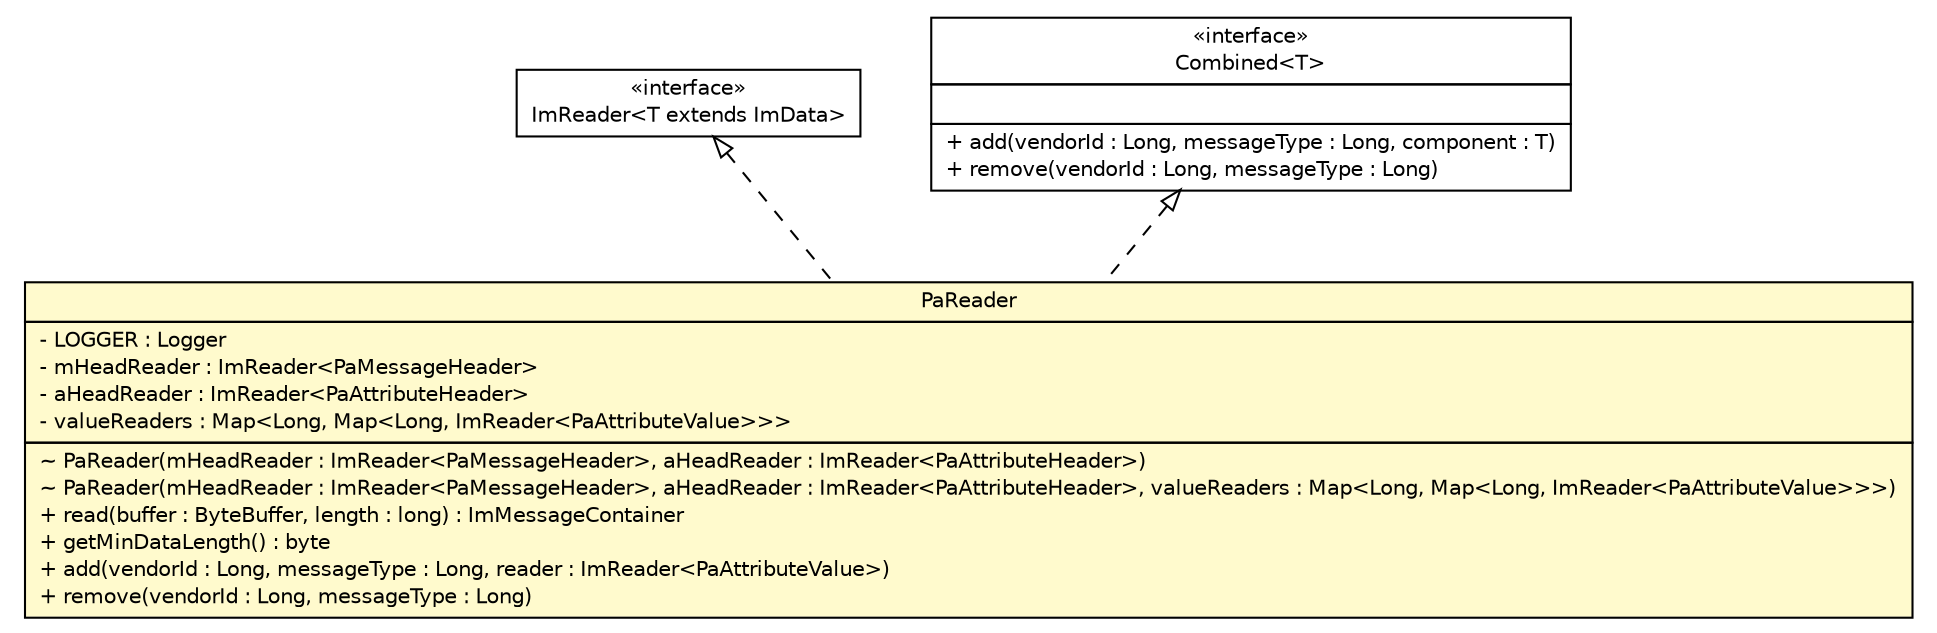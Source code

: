 #!/usr/local/bin/dot
#
# Class diagram 
# Generated by UMLGraph version R5_6 (http://www.umlgraph.org/)
#

digraph G {
	edge [fontname="Helvetica",fontsize=10,labelfontname="Helvetica",labelfontsize=10];
	node [fontname="Helvetica",fontsize=10,shape=plaintext];
	nodesep=0.25;
	ranksep=0.5;
	// de.hsbremen.tc.tnc.message.m.serialize.bytebuffer.ImReader<T extends de.hsbremen.tc.tnc.message.m.ImData>
	c90402 [label=<<table title="de.hsbremen.tc.tnc.message.m.serialize.bytebuffer.ImReader" border="0" cellborder="1" cellspacing="0" cellpadding="2" port="p" href="../../../../../../../de/hsbremen/tc/tnc/message/m/serialize/bytebuffer/ImReader.html">
		<tr><td><table border="0" cellspacing="0" cellpadding="1">
<tr><td align="center" balign="center"> &#171;interface&#187; </td></tr>
<tr><td align="center" balign="center"> ImReader&lt;T extends ImData&gt; </td></tr>
		</table></td></tr>
		</table>>, URL="../../../../../../../de/hsbremen/tc/tnc/message/m/serialize/bytebuffer/ImReader.html", fontname="Helvetica", fontcolor="black", fontsize=10.0];
	// de.hsbremen.tc.tnc.message.Combined<T>
	c90431 [label=<<table title="de.hsbremen.tc.tnc.message.Combined" border="0" cellborder="1" cellspacing="0" cellpadding="2" port="p" href="../../../../../../../de/hsbremen/tc/tnc/message/Combined.html">
		<tr><td><table border="0" cellspacing="0" cellpadding="1">
<tr><td align="center" balign="center"> &#171;interface&#187; </td></tr>
<tr><td align="center" balign="center"> Combined&lt;T&gt; </td></tr>
		</table></td></tr>
		<tr><td><table border="0" cellspacing="0" cellpadding="1">
<tr><td align="left" balign="left">  </td></tr>
		</table></td></tr>
		<tr><td><table border="0" cellspacing="0" cellpadding="1">
<tr><td align="left" balign="left"> + add(vendorId : Long, messageType : Long, component : T) </td></tr>
<tr><td align="left" balign="left"> + remove(vendorId : Long, messageType : Long) </td></tr>
		</table></td></tr>
		</table>>, URL="../../../../../../../de/hsbremen/tc/tnc/message/Combined.html", fontname="Helvetica", fontcolor="black", fontsize=10.0];
	// org.ietf.nea.pa.serialize.reader.bytebuffer.PaReader
	c90545 [label=<<table title="org.ietf.nea.pa.serialize.reader.bytebuffer.PaReader" border="0" cellborder="1" cellspacing="0" cellpadding="2" port="p" bgcolor="lemonChiffon" href="./PaReader.html">
		<tr><td><table border="0" cellspacing="0" cellpadding="1">
<tr><td align="center" balign="center"> PaReader </td></tr>
		</table></td></tr>
		<tr><td><table border="0" cellspacing="0" cellpadding="1">
<tr><td align="left" balign="left"> - LOGGER : Logger </td></tr>
<tr><td align="left" balign="left"> - mHeadReader : ImReader&lt;PaMessageHeader&gt; </td></tr>
<tr><td align="left" balign="left"> - aHeadReader : ImReader&lt;PaAttributeHeader&gt; </td></tr>
<tr><td align="left" balign="left"> - valueReaders : Map&lt;Long, Map&lt;Long, ImReader&lt;PaAttributeValue&gt;&gt;&gt; </td></tr>
		</table></td></tr>
		<tr><td><table border="0" cellspacing="0" cellpadding="1">
<tr><td align="left" balign="left"> ~ PaReader(mHeadReader : ImReader&lt;PaMessageHeader&gt;, aHeadReader : ImReader&lt;PaAttributeHeader&gt;) </td></tr>
<tr><td align="left" balign="left"> ~ PaReader(mHeadReader : ImReader&lt;PaMessageHeader&gt;, aHeadReader : ImReader&lt;PaAttributeHeader&gt;, valueReaders : Map&lt;Long, Map&lt;Long, ImReader&lt;PaAttributeValue&gt;&gt;&gt;) </td></tr>
<tr><td align="left" balign="left"> + read(buffer : ByteBuffer, length : long) : ImMessageContainer </td></tr>
<tr><td align="left" balign="left"> + getMinDataLength() : byte </td></tr>
<tr><td align="left" balign="left"> + add(vendorId : Long, messageType : Long, reader : ImReader&lt;PaAttributeValue&gt;) </td></tr>
<tr><td align="left" balign="left"> + remove(vendorId : Long, messageType : Long) </td></tr>
		</table></td></tr>
		</table>>, URL="./PaReader.html", fontname="Helvetica", fontcolor="black", fontsize=10.0];
	//org.ietf.nea.pa.serialize.reader.bytebuffer.PaReader implements de.hsbremen.tc.tnc.message.m.serialize.bytebuffer.ImReader<T extends de.hsbremen.tc.tnc.message.m.ImData>
	c90402:p -> c90545:p [dir=back,arrowtail=empty,style=dashed];
	//org.ietf.nea.pa.serialize.reader.bytebuffer.PaReader implements de.hsbremen.tc.tnc.message.Combined<T>
	c90431:p -> c90545:p [dir=back,arrowtail=empty,style=dashed];
}

